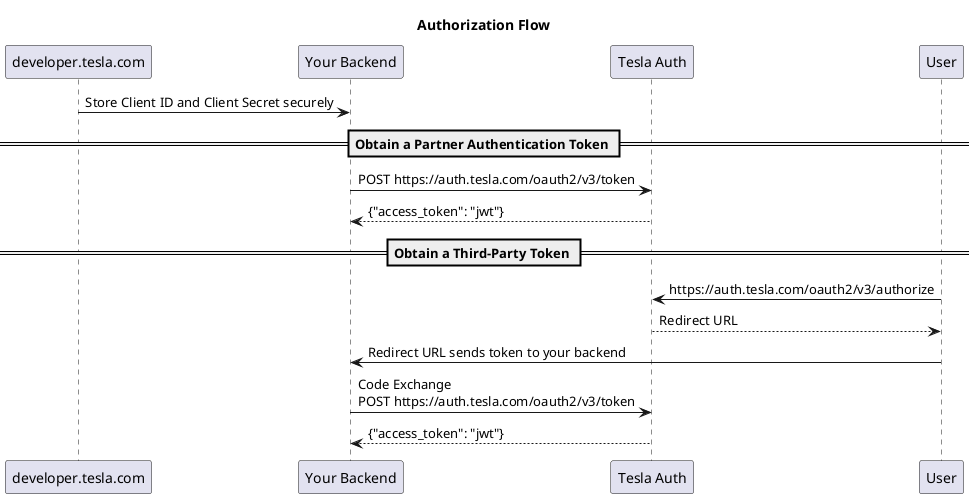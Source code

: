 @startuml
title Authorization Flow
"developer.tesla.com" -> "Your Backend": Store Client ID and Client Secret securely

== Obtain a Partner Authentication Token ==
"Your Backend" -> "Tesla Auth": POST https://auth.tesla.com/oauth2/v3/token
"Your Backend" <-- "Tesla Auth": {"access_token": "jwt"}

== Obtain a Third-Party Token ==
"User" -> "Tesla Auth": https://auth.tesla.com/oauth2/v3/authorize
"User" <-- "Tesla Auth": Redirect URL
"User" -> "Your Backend": Redirect URL sends token to your backend
"Your Backend" -> "Tesla Auth": Code Exchange\nPOST https://auth.tesla.com/oauth2/v3/token
"Your Backend" <-- "Tesla Auth": {"access_token": "jwt"}

@enduml

